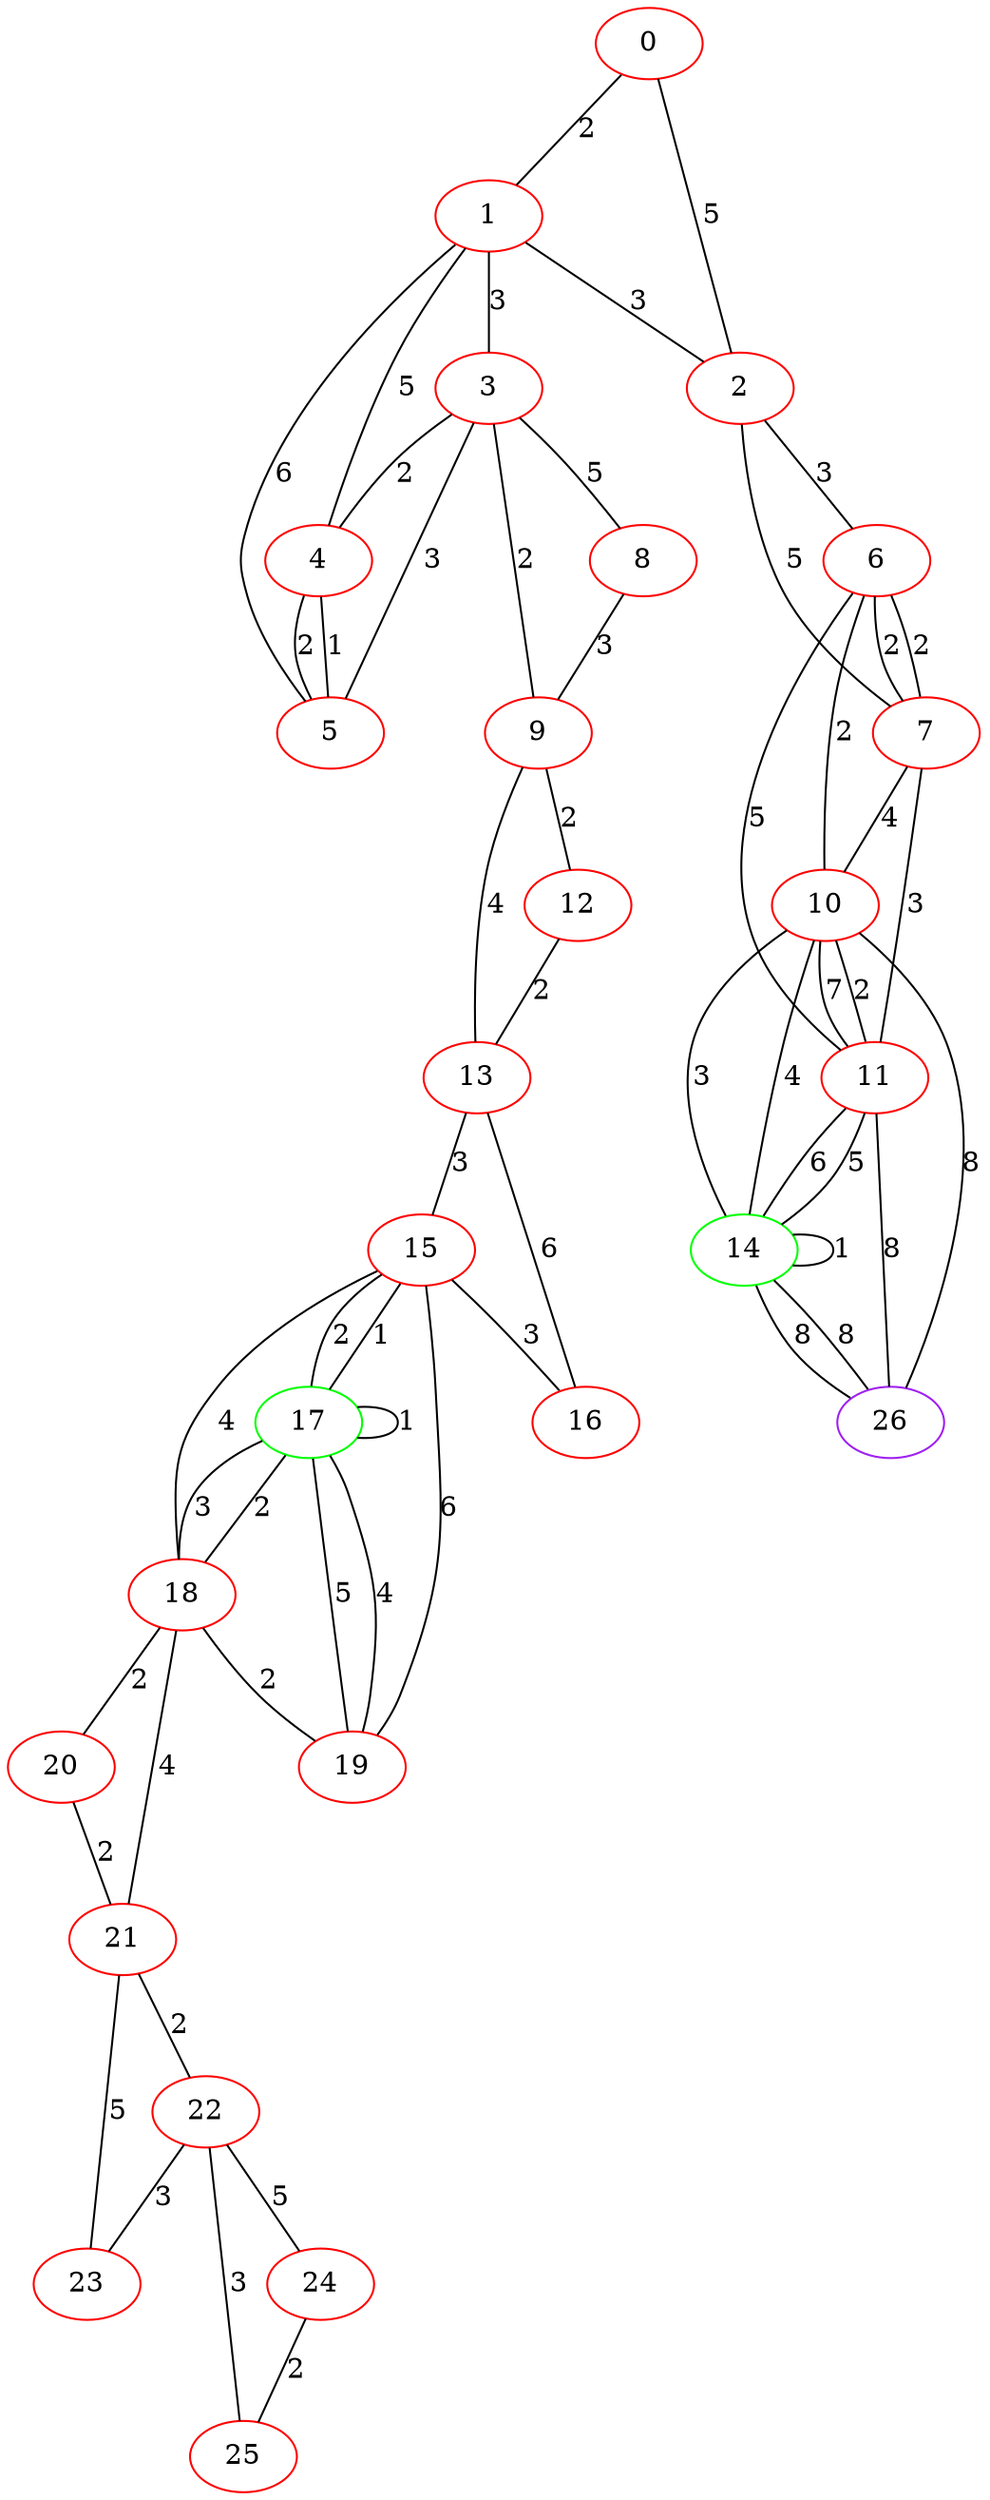 graph "" {
0 [color=red, weight=1];
1 [color=red, weight=1];
2 [color=red, weight=1];
3 [color=red, weight=1];
4 [color=red, weight=1];
5 [color=red, weight=1];
6 [color=red, weight=1];
7 [color=red, weight=1];
8 [color=red, weight=1];
9 [color=red, weight=1];
10 [color=red, weight=1];
11 [color=red, weight=1];
12 [color=red, weight=1];
13 [color=red, weight=1];
14 [color=green, weight=2];
15 [color=red, weight=1];
16 [color=red, weight=1];
17 [color=green, weight=2];
18 [color=red, weight=1];
19 [color=red, weight=1];
20 [color=red, weight=1];
21 [color=red, weight=1];
22 [color=red, weight=1];
23 [color=red, weight=1];
24 [color=red, weight=1];
25 [color=red, weight=1];
26 [color=purple, weight=4];
0 -- 1  [key=0, label=2];
0 -- 2  [key=0, label=5];
1 -- 2  [key=0, label=3];
1 -- 3  [key=0, label=3];
1 -- 4  [key=0, label=5];
1 -- 5  [key=0, label=6];
2 -- 6  [key=0, label=3];
2 -- 7  [key=0, label=5];
3 -- 8  [key=0, label=5];
3 -- 9  [key=0, label=2];
3 -- 4  [key=0, label=2];
3 -- 5  [key=0, label=3];
4 -- 5  [key=0, label=1];
4 -- 5  [key=1, label=2];
6 -- 11  [key=0, label=5];
6 -- 10  [key=0, label=2];
6 -- 7  [key=0, label=2];
6 -- 7  [key=1, label=2];
7 -- 11  [key=0, label=3];
7 -- 10  [key=0, label=4];
8 -- 9  [key=0, label=3];
9 -- 12  [key=0, label=2];
9 -- 13  [key=0, label=4];
10 -- 26  [key=0, label=8];
10 -- 11  [key=0, label=2];
10 -- 11  [key=1, label=7];
10 -- 14  [key=0, label=3];
10 -- 14  [key=1, label=4];
11 -- 26  [key=0, label=8];
11 -- 14  [key=0, label=5];
11 -- 14  [key=1, label=6];
12 -- 13  [key=0, label=2];
13 -- 16  [key=0, label=6];
13 -- 15  [key=0, label=3];
14 -- 26  [key=0, label=8];
14 -- 26  [key=1, label=8];
14 -- 14  [key=0, label=1];
15 -- 16  [key=0, label=3];
15 -- 17  [key=0, label=1];
15 -- 17  [key=1, label=2];
15 -- 18  [key=0, label=4];
15 -- 19  [key=0, label=6];
17 -- 17  [key=0, label=1];
17 -- 18  [key=0, label=3];
17 -- 18  [key=1, label=2];
17 -- 19  [key=0, label=5];
17 -- 19  [key=1, label=4];
18 -- 19  [key=0, label=2];
18 -- 20  [key=0, label=2];
18 -- 21  [key=0, label=4];
20 -- 21  [key=0, label=2];
21 -- 22  [key=0, label=2];
21 -- 23  [key=0, label=5];
22 -- 24  [key=0, label=5];
22 -- 25  [key=0, label=3];
22 -- 23  [key=0, label=3];
24 -- 25  [key=0, label=2];
}
